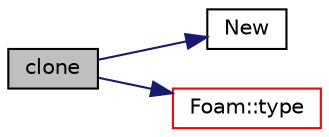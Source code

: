 digraph "clone"
{
  bgcolor="transparent";
  edge [fontname="Helvetica",fontsize="10",labelfontname="Helvetica",labelfontsize="10"];
  node [fontname="Helvetica",fontsize="10",shape=record];
  rankdir="LR";
  Node1 [label="clone",height=0.2,width=0.4,color="black", fillcolor="grey75", style="filled", fontcolor="black"];
  Node1 -> Node2 [color="midnightblue",fontsize="10",style="solid",fontname="Helvetica"];
  Node2 [label="New",height=0.2,width=0.4,color="black",URL="$a01033.html#a2da41771edf68f4f68e49f5ef9609897"];
  Node1 -> Node3 [color="midnightblue",fontsize="10",style="solid",fontname="Helvetica"];
  Node3 [label="Foam::type",height=0.2,width=0.4,color="red",URL="$a10887.html#aec48583af672626378f501eb9fc32cd1",tooltip="Return the file type: DIRECTORY or FILE. "];
}
